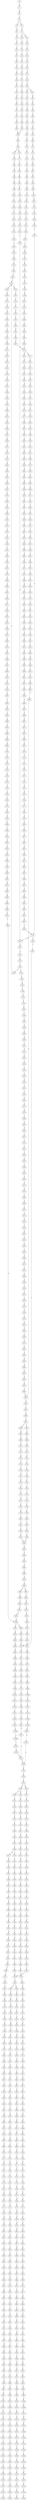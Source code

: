 strict digraph  {
	S0 -> S1 [ label = A ];
	S1 -> S2 [ label = A ];
	S2 -> S3 [ label = C ];
	S3 -> S4 [ label = C ];
	S3 -> S5 [ label = T ];
	S4 -> S6 [ label = G ];
	S5 -> S7 [ label = G ];
	S6 -> S8 [ label = G ];
	S7 -> S9 [ label = G ];
	S7 -> S10 [ label = C ];
	S8 -> S11 [ label = C ];
	S9 -> S12 [ label = C ];
	S10 -> S13 [ label = C ];
	S11 -> S14 [ label = C ];
	S12 -> S15 [ label = C ];
	S13 -> S16 [ label = C ];
	S14 -> S17 [ label = C ];
	S15 -> S18 [ label = C ];
	S16 -> S19 [ label = T ];
	S17 -> S20 [ label = A ];
	S18 -> S21 [ label = A ];
	S19 -> S22 [ label = A ];
	S20 -> S23 [ label = G ];
	S21 -> S24 [ label = G ];
	S22 -> S25 [ label = G ];
	S23 -> S26 [ label = T ];
	S24 -> S27 [ label = G ];
	S25 -> S28 [ label = G ];
	S26 -> S29 [ label = T ];
	S27 -> S30 [ label = T ];
	S28 -> S31 [ label = T ];
	S29 -> S32 [ label = G ];
	S30 -> S33 [ label = G ];
	S31 -> S34 [ label = G ];
	S32 -> S35 [ label = T ];
	S33 -> S36 [ label = C ];
	S33 -> S37 [ label = G ];
	S34 -> S38 [ label = T ];
	S35 -> S39 [ label = G ];
	S36 -> S40 [ label = G ];
	S37 -> S41 [ label = G ];
	S38 -> S42 [ label = G ];
	S39 -> S43 [ label = C ];
	S40 -> S44 [ label = C ];
	S41 -> S45 [ label = C ];
	S42 -> S46 [ label = C ];
	S43 -> S47 [ label = G ];
	S44 -> S48 [ label = G ];
	S45 -> S49 [ label = T ];
	S46 -> S50 [ label = G ];
	S47 -> S51 [ label = T ];
	S48 -> S52 [ label = T ];
	S49 -> S53 [ label = T ];
	S50 -> S54 [ label = T ];
	S51 -> S55 [ label = C ];
	S52 -> S56 [ label = C ];
	S53 -> S57 [ label = C ];
	S54 -> S58 [ label = C ];
	S55 -> S59 [ label = G ];
	S56 -> S60 [ label = G ];
	S57 -> S61 [ label = G ];
	S58 -> S62 [ label = G ];
	S59 -> S63 [ label = A ];
	S60 -> S64 [ label = T ];
	S61 -> S65 [ label = A ];
	S62 -> S63 [ label = A ];
	S63 -> S66 [ label = A ];
	S64 -> S67 [ label = G ];
	S65 -> S68 [ label = A ];
	S66 -> S69 [ label = C ];
	S67 -> S70 [ label = C ];
	S68 -> S71 [ label = C ];
	S69 -> S72 [ label = C ];
	S69 -> S73 [ label = A ];
	S70 -> S74 [ label = A ];
	S71 -> S75 [ label = A ];
	S72 -> S76 [ label = T ];
	S73 -> S77 [ label = C ];
	S74 -> S78 [ label = T ];
	S75 -> S79 [ label = C ];
	S76 -> S80 [ label = T ];
	S77 -> S81 [ label = C ];
	S78 -> S82 [ label = C ];
	S79 -> S83 [ label = G ];
	S80 -> S84 [ label = C ];
	S81 -> S85 [ label = C ];
	S82 -> S86 [ label = C ];
	S83 -> S87 [ label = C ];
	S84 -> S88 [ label = G ];
	S85 -> S89 [ label = G ];
	S86 -> S90 [ label = G ];
	S87 -> S91 [ label = G ];
	S88 -> S92 [ label = T ];
	S89 -> S93 [ label = T ];
	S90 -> S94 [ label = C ];
	S91 -> S95 [ label = C ];
	S92 -> S96 [ label = A ];
	S93 -> S97 [ label = A ];
	S94 -> S98 [ label = A ];
	S95 -> S99 [ label = A ];
	S96 -> S100 [ label = C ];
	S97 -> S101 [ label = C ];
	S98 -> S102 [ label = C ];
	S99 -> S103 [ label = C ];
	S100 -> S104 [ label = T ];
	S101 -> S105 [ label = G ];
	S102 -> S106 [ label = G ];
	S103 -> S107 [ label = G ];
	S104 -> S108 [ label = T ];
	S105 -> S109 [ label = T ];
	S106 -> S110 [ label = T ];
	S107 -> S111 [ label = T ];
	S108 -> S112 [ label = C ];
	S109 -> S113 [ label = C ];
	S110 -> S114 [ label = C ];
	S111 -> S115 [ label = C ];
	S112 -> S116 [ label = A ];
	S113 -> S117 [ label = C ];
	S114 -> S118 [ label = G ];
	S115 -> S119 [ label = C ];
	S116 -> S120 [ label = A ];
	S117 -> S121 [ label = A ];
	S118 -> S122 [ label = A ];
	S119 -> S123 [ label = A ];
	S120 -> S124 [ label = G ];
	S121 -> S125 [ label = G ];
	S122 -> S126 [ label = G ];
	S123 -> S127 [ label = G ];
	S124 -> S128 [ label = C ];
	S125 -> S129 [ label = C ];
	S126 -> S130 [ label = C ];
	S127 -> S131 [ label = C ];
	S128 -> S132 [ label = G ];
	S129 -> S133 [ label = G ];
	S130 -> S134 [ label = G ];
	S131 -> S135 [ label = T ];
	S131 -> S133 [ label = G ];
	S132 -> S136 [ label = A ];
	S133 -> S137 [ label = A ];
	S134 -> S138 [ label = A ];
	S135 -> S139 [ label = T ];
	S136 -> S140 [ label = G ];
	S137 -> S141 [ label = G ];
	S138 -> S142 [ label = G ];
	S139 -> S143 [ label = C ];
	S140 -> S144 [ label = T ];
	S141 -> S145 [ label = T ];
	S142 -> S146 [ label = T ];
	S143 -> S147 [ label = A ];
	S144 -> S148 [ label = C ];
	S145 -> S149 [ label = C ];
	S146 -> S150 [ label = C ];
	S147 -> S151 [ label = C ];
	S148 -> S152 [ label = C ];
	S149 -> S153 [ label = C ];
	S149 -> S154 [ label = T ];
	S150 -> S155 [ label = G ];
	S151 -> S156 [ label = G ];
	S152 -> S157 [ label = C ];
	S153 -> S157 [ label = C ];
	S154 -> S158 [ label = C ];
	S155 -> S159 [ label = A ];
	S156 -> S160 [ label = C ];
	S157 -> S161 [ label = T ];
	S157 -> S162 [ label = G ];
	S158 -> S163 [ label = G ];
	S159 -> S164 [ label = A ];
	S160 -> S165 [ label = C ];
	S161 -> S166 [ label = C ];
	S162 -> S167 [ label = C ];
	S163 -> S168 [ label = T ];
	S164 -> S169 [ label = C ];
	S165 -> S170 [ label = C ];
	S166 -> S171 [ label = C ];
	S167 -> S172 [ label = C ];
	S168 -> S173 [ label = C ];
	S169 -> S174 [ label = C ];
	S170 -> S175 [ label = T ];
	S171 -> S176 [ label = G ];
	S172 -> S177 [ label = T ];
	S173 -> S178 [ label = T ];
	S174 -> S179 [ label = T ];
	S175 -> S180 [ label = T ];
	S176 -> S181 [ label = G ];
	S177 -> S182 [ label = G ];
	S178 -> S183 [ label = G ];
	S179 -> S184 [ label = G ];
	S180 -> S185 [ label = C ];
	S181 -> S186 [ label = T ];
	S182 -> S187 [ label = T ];
	S183 -> S188 [ label = T ];
	S184 -> S189 [ label = T ];
	S185 -> S190 [ label = A ];
	S186 -> S191 [ label = C ];
	S187 -> S192 [ label = C ];
	S188 -> S193 [ label = T ];
	S189 -> S194 [ label = C ];
	S190 -> S195 [ label = T ];
	S191 -> S196 [ label = T ];
	S192 -> S197 [ label = G ];
	S193 -> S198 [ label = C ];
	S194 -> S199 [ label = G ];
	S195 -> S200 [ label = C ];
	S196 -> S201 [ label = G ];
	S197 -> S202 [ label = C ];
	S198 -> S203 [ label = C ];
	S199 -> S204 [ label = C ];
	S200 -> S205 [ label = C ];
	S201 -> S206 [ label = G ];
	S202 -> S207 [ label = G ];
	S203 -> S208 [ label = G ];
	S204 -> S209 [ label = G ];
	S205 -> S210 [ label = A ];
	S206 -> S211 [ label = A ];
	S207 -> S212 [ label = C ];
	S208 -> S213 [ label = T ];
	S209 -> S212 [ label = C ];
	S210 -> S214 [ label = G ];
	S211 -> S215 [ label = G ];
	S212 -> S216 [ label = G ];
	S212 -> S217 [ label = A ];
	S213 -> S218 [ label = G ];
	S214 -> S219 [ label = A ];
	S215 -> S220 [ label = G ];
	S216 -> S221 [ label = A ];
	S217 -> S222 [ label = A ];
	S218 -> S223 [ label = G ];
	S219 -> S224 [ label = A ];
	S220 -> S225 [ label = G ];
	S221 -> S226 [ label = G ];
	S222 -> S227 [ label = C ];
	S223 -> S228 [ label = C ];
	S224 -> S229 [ label = C ];
	S225 -> S230 [ label = T ];
	S226 -> S231 [ label = C ];
	S227 -> S232 [ label = C ];
	S228 -> S233 [ label = C ];
	S229 -> S234 [ label = C ];
	S230 -> S235 [ label = G ];
	S231 -> S236 [ label = A ];
	S232 -> S237 [ label = C ];
	S233 -> S238 [ label = C ];
	S234 -> S239 [ label = A ];
	S234 -> S240 [ label = G ];
	S235 -> S241 [ label = T ];
	S236 -> S242 [ label = G ];
	S237 -> S243 [ label = G ];
	S238 -> S244 [ label = G ];
	S239 -> S245 [ label = G ];
	S239 -> S246 [ label = C ];
	S240 -> S247 [ label = G ];
	S241 -> S248 [ label = T ];
	S242 -> S249 [ label = T ];
	S243 -> S250 [ label = T ];
	S244 -> S251 [ label = T ];
	S245 -> S252 [ label = A ];
	S246 -> S253 [ label = C ];
	S247 -> S254 [ label = A ];
	S248 -> S255 [ label = C ];
	S249 -> S256 [ label = G ];
	S250 -> S257 [ label = A ];
	S251 -> S258 [ label = C ];
	S252 -> S259 [ label = C ];
	S253 -> S260 [ label = A ];
	S254 -> S261 [ label = C ];
	S255 -> S262 [ label = C ];
	S256 -> S263 [ label = C ];
	S257 -> S264 [ label = C ];
	S258 -> S265 [ label = C ];
	S259 -> S266 [ label = T ];
	S260 -> S267 [ label = C ];
	S261 -> S268 [ label = G ];
	S262 -> S269 [ label = A ];
	S263 -> S270 [ label = A ];
	S264 -> S271 [ label = A ];
	S265 -> S272 [ label = A ];
	S266 -> S273 [ label = C ];
	S267 -> S274 [ label = C ];
	S268 -> S275 [ label = C ];
	S269 -> S276 [ label = G ];
	S270 -> S277 [ label = A ];
	S271 -> S278 [ label = G ];
	S272 -> S279 [ label = G ];
	S273 -> S280 [ label = C ];
	S274 -> S281 [ label = C ];
	S275 -> S282 [ label = C ];
	S276 -> S283 [ label = C ];
	S277 -> S284 [ label = C ];
	S278 -> S285 [ label = C ];
	S279 -> S286 [ label = T ];
	S280 -> S287 [ label = C ];
	S281 -> S288 [ label = C ];
	S282 -> S289 [ label = C ];
	S283 -> S290 [ label = A ];
	S284 -> S291 [ label = A ];
	S285 -> S292 [ label = A ];
	S286 -> S293 [ label = A ];
	S287 -> S294 [ label = A ];
	S288 -> S295 [ label = T ];
	S289 -> S296 [ label = A ];
	S290 -> S297 [ label = G ];
	S291 -> S298 [ label = G ];
	S292 -> S299 [ label = G ];
	S293 -> S300 [ label = G ];
	S294 -> S301 [ label = T ];
	S295 -> S302 [ label = T ];
	S296 -> S303 [ label = T ];
	S297 -> S304 [ label = A ];
	S298 -> S305 [ label = C ];
	S299 -> S306 [ label = G ];
	S300 -> S307 [ label = C ];
	S301 -> S308 [ label = C ];
	S302 -> S309 [ label = C ];
	S303 -> S310 [ label = C ];
	S304 -> S311 [ label = T ];
	S305 -> S312 [ label = T ];
	S306 -> S313 [ label = T ];
	S307 -> S314 [ label = T ];
	S308 -> S315 [ label = T ];
	S309 -> S316 [ label = C ];
	S309 -> S317 [ label = G ];
	S310 -> S318 [ label = G ];
	S311 -> S319 [ label = A ];
	S312 -> S320 [ label = A ];
	S313 -> S321 [ label = G ];
	S314 -> S322 [ label = C ];
	S315 -> S323 [ label = G ];
	S316 -> S324 [ label = T ];
	S317 -> S325 [ label = A ];
	S318 -> S326 [ label = T ];
	S319 -> S327 [ label = A ];
	S320 -> S328 [ label = C ];
	S321 -> S329 [ label = C ];
	S322 -> S330 [ label = C ];
	S323 -> S331 [ label = C ];
	S324 -> S332 [ label = G ];
	S325 -> S333 [ label = T ];
	S326 -> S334 [ label = C ];
	S327 -> S335 [ label = A ];
	S328 -> S336 [ label = G ];
	S329 -> S337 [ label = A ];
	S330 -> S338 [ label = A ];
	S331 -> S339 [ label = C ];
	S332 -> S340 [ label = T ];
	S333 -> S341 [ label = C ];
	S334 -> S342 [ label = C ];
	S335 -> S343 [ label = A ];
	S336 -> S344 [ label = A ];
	S337 -> S345 [ label = C ];
	S338 -> S346 [ label = C ];
	S339 -> S347 [ label = A ];
	S340 -> S348 [ label = C ];
	S341 -> S349 [ label = G ];
	S342 -> S350 [ label = T ];
	S343 -> S351 [ label = A ];
	S344 -> S352 [ label = G ];
	S345 -> S353 [ label = G ];
	S346 -> S354 [ label = C ];
	S347 -> S355 [ label = G ];
	S348 -> S356 [ label = C ];
	S349 -> S357 [ label = T ];
	S350 -> S358 [ label = C ];
	S351 -> S359 [ label = C ];
	S352 -> S360 [ label = A ];
	S353 -> S361 [ label = C ];
	S354 -> S362 [ label = G ];
	S355 -> S363 [ label = T ];
	S356 -> S364 [ label = T ];
	S357 -> S365 [ label = T ];
	S358 -> S366 [ label = T ];
	S359 -> S367 [ label = T ];
	S360 -> S368 [ label = A ];
	S361 -> S369 [ label = G ];
	S362 -> S370 [ label = G ];
	S363 -> S371 [ label = C ];
	S364 -> S372 [ label = T ];
	S365 -> S373 [ label = T ];
	S366 -> S374 [ label = T ];
	S367 -> S375 [ label = T ];
	S368 -> S376 [ label = C ];
	S369 -> S377 [ label = G ];
	S370 -> S378 [ label = A ];
	S371 -> S379 [ label = G ];
	S372 -> S380 [ label = G ];
	S373 -> S381 [ label = G ];
	S374 -> S382 [ label = C ];
	S375 -> S383 [ label = T ];
	S376 -> S384 [ label = T ];
	S377 -> S385 [ label = T ];
	S378 -> S386 [ label = C ];
	S379 -> S387 [ label = T ];
	S380 -> S388 [ label = T ];
	S381 -> S389 [ label = T ];
	S382 -> S390 [ label = T ];
	S383 -> S391 [ label = G ];
	S384 -> S392 [ label = G ];
	S385 -> S393 [ label = G ];
	S386 -> S394 [ label = G ];
	S387 -> S395 [ label = A ];
	S388 -> S396 [ label = A ];
	S389 -> S397 [ label = A ];
	S390 -> S398 [ label = C ];
	S391 -> S399 [ label = C ];
	S392 -> S400 [ label = G ];
	S393 -> S401 [ label = C ];
	S394 -> S402 [ label = T ];
	S395 -> S403 [ label = A ];
	S396 -> S404 [ label = G ];
	S397 -> S405 [ label = G ];
	S398 -> S406 [ label = G ];
	S399 -> S407 [ label = C ];
	S400 -> S408 [ label = C ];
	S401 -> S409 [ label = C ];
	S402 -> S410 [ label = C ];
	S403 -> S411 [ label = G ];
	S404 -> S412 [ label = G ];
	S405 -> S413 [ label = G ];
	S406 -> S414 [ label = G ];
	S407 -> S415 [ label = G ];
	S408 -> S416 [ label = G ];
	S409 -> S417 [ label = G ];
	S410 -> S418 [ label = G ];
	S411 -> S419 [ label = A ];
	S412 -> S420 [ label = A ];
	S413 -> S421 [ label = A ];
	S414 -> S422 [ label = A ];
	S415 -> S423 [ label = T ];
	S416 -> S424 [ label = C ];
	S417 -> S425 [ label = C ];
	S418 -> S426 [ label = T ];
	S419 -> S427 [ label = C ];
	S420 -> S428 [ label = G ];
	S421 -> S429 [ label = A ];
	S422 -> S430 [ label = G ];
	S423 -> S431 [ label = A ];
	S424 -> S432 [ label = A ];
	S425 -> S433 [ label = A ];
	S426 -> S434 [ label = G ];
	S427 -> S435 [ label = G ];
	S428 -> S436 [ label = A ];
	S429 -> S437 [ label = A ];
	S430 -> S438 [ label = A ];
	S431 -> S439 [ label = G ];
	S432 -> S440 [ label = G ];
	S433 -> S441 [ label = A ];
	S434 -> S442 [ label = A ];
	S435 -> S443 [ label = G ];
	S436 -> S444 [ label = G ];
	S437 -> S445 [ label = G ];
	S438 -> S446 [ label = G ];
	S439 -> S447 [ label = C ];
	S440 -> S448 [ label = C ];
	S441 -> S449 [ label = C ];
	S442 -> S450 [ label = C ];
	S443 -> S451 [ label = C ];
	S444 -> S452 [ label = G ];
	S445 -> S453 [ label = G ];
	S446 -> S454 [ label = G ];
	S447 -> S455 [ label = C ];
	S448 -> S456 [ label = G ];
	S449 -> S457 [ label = C ];
	S450 -> S458 [ label = C ];
	S451 -> S459 [ label = T ];
	S452 -> S460 [ label = T ];
	S453 -> S461 [ label = T ];
	S454 -> S462 [ label = T ];
	S455 -> S463 [ label = G ];
	S456 -> S464 [ label = G ];
	S457 -> S465 [ label = A ];
	S458 -> S466 [ label = G ];
	S459 -> S467 [ label = C ];
	S460 -> S468 [ label = C ];
	S461 -> S469 [ label = C ];
	S462 -> S470 [ label = C ];
	S463 -> S471 [ label = G ];
	S464 -> S472 [ label = G ];
	S465 -> S473 [ label = G ];
	S466 -> S474 [ label = G ];
	S467 -> S475 [ label = T ];
	S468 -> S476 [ label = C ];
	S469 -> S477 [ label = C ];
	S470 -> S476 [ label = C ];
	S471 -> S478 [ label = T ];
	S472 -> S479 [ label = T ];
	S473 -> S480 [ label = T ];
	S474 -> S481 [ label = T ];
	S475 -> S482 [ label = C ];
	S476 -> S483 [ label = C ];
	S477 -> S484 [ label = C ];
	S478 -> S485 [ label = G ];
	S479 -> S486 [ label = G ];
	S480 -> S487 [ label = C ];
	S481 -> S488 [ label = C ];
	S482 -> S489 [ label = G ];
	S483 -> S490 [ label = A ];
	S483 -> S491 [ label = G ];
	S484 -> S492 [ label = G ];
	S485 -> S493 [ label = A ];
	S486 -> S494 [ label = C ];
	S487 -> S495 [ label = G ];
	S488 -> S496 [ label = G ];
	S489 -> S497 [ label = A ];
	S490 -> S498 [ label = G ];
	S491 -> S499 [ label = G ];
	S492 -> S500 [ label = A ];
	S493 -> S501 [ label = C ];
	S494 -> S502 [ label = C ];
	S495 -> S503 [ label = C ];
	S496 -> S504 [ label = C ];
	S497 -> S505 [ label = A ];
	S498 -> S506 [ label = A ];
	S499 -> S507 [ label = A ];
	S500 -> S508 [ label = A ];
	S501 -> S509 [ label = G ];
	S502 -> S510 [ label = G ];
	S503 -> S511 [ label = G ];
	S504 -> S512 [ label = G ];
	S505 -> S513 [ label = G ];
	S506 -> S514 [ label = G ];
	S507 -> S515 [ label = G ];
	S508 -> S516 [ label = G ];
	S509 -> S517 [ label = T ];
	S510 -> S518 [ label = C ];
	S511 -> S519 [ label = C ];
	S512 -> S520 [ label = T ];
	S513 -> S521 [ label = T ];
	S514 -> S522 [ label = C ];
	S515 -> S523 [ label = G ];
	S516 -> S524 [ label = T ];
	S517 -> S525 [ label = G ];
	S518 -> S526 [ label = C ];
	S519 -> S527 [ label = A ];
	S520 -> S528 [ label = A ];
	S521 -> S529 [ label = C ];
	S522 -> S530 [ label = C ];
	S523 -> S531 [ label = C ];
	S524 -> S532 [ label = C ];
	S525 -> S533 [ label = G ];
	S526 -> S534 [ label = G ];
	S527 -> S535 [ label = G ];
	S528 -> S536 [ label = G ];
	S529 -> S537 [ label = G ];
	S530 -> S538 [ label = A ];
	S531 -> S539 [ label = G ];
	S532 -> S540 [ label = G ];
	S533 -> S541 [ label = G ];
	S534 -> S542 [ label = G ];
	S535 -> S543 [ label = C ];
	S536 -> S544 [ label = C ];
	S537 -> S545 [ label = C ];
	S538 -> S546 [ label = C ];
	S539 -> S547 [ label = T ];
	S540 -> S548 [ label = A ];
	S541 -> S549 [ label = T ];
	S542 -> S550 [ label = T ];
	S543 -> S551 [ label = C ];
	S544 -> S552 [ label = C ];
	S545 -> S553 [ label = G ];
	S546 -> S554 [ label = G ];
	S547 -> S555 [ label = G ];
	S548 -> S556 [ label = G ];
	S549 -> S557 [ label = A ];
	S550 -> S558 [ label = G ];
	S551 -> S559 [ label = G ];
	S552 -> S560 [ label = G ];
	S553 -> S561 [ label = G ];
	S554 -> S562 [ label = G ];
	S555 -> S563 [ label = G ];
	S556 -> S564 [ label = G ];
	S557 -> S565 [ label = C ];
	S558 -> S566 [ label = G ];
	S559 -> S567 [ label = G ];
	S560 -> S568 [ label = C ];
	S561 -> S569 [ label = C ];
	S562 -> S570 [ label = T ];
	S563 -> S571 [ label = T ];
	S564 -> S572 [ label = T ];
	S565 -> S573 [ label = T ];
	S566 -> S574 [ label = T ];
	S567 -> S575 [ label = T ];
	S568 -> S576 [ label = T ];
	S569 -> S577 [ label = T ];
	S570 -> S578 [ label = T ];
	S571 -> S579 [ label = A ];
	S572 -> S580 [ label = A ];
	S573 -> S581 [ label = A ];
	S574 -> S582 [ label = G ];
	S575 -> S583 [ label = G ];
	S576 -> S584 [ label = G ];
	S577 -> S585 [ label = A ];
	S578 -> S586 [ label = A ];
	S579 -> S587 [ label = T ];
	S580 -> S588 [ label = T ];
	S581 -> S589 [ label = T ];
	S582 -> S590 [ label = G ];
	S583 -> S591 [ label = G ];
	S584 -> S592 [ label = G ];
	S585 -> S593 [ label = T ];
	S586 -> S594 [ label = C ];
	S587 -> S595 [ label = G ];
	S588 -> S596 [ label = A ];
	S589 -> S597 [ label = T ];
	S590 -> S598 [ label = A ];
	S591 -> S599 [ label = A ];
	S592 -> S600 [ label = A ];
	S593 -> S601 [ label = A ];
	S594 -> S602 [ label = T ];
	S595 -> S603 [ label = A ];
	S596 -> S604 [ label = A ];
	S597 -> S605 [ label = G ];
	S598 -> S606 [ label = A ];
	S599 -> S607 [ label = A ];
	S600 -> S608 [ label = A ];
	S601 -> S609 [ label = G ];
	S602 -> S610 [ label = G ];
	S603 -> S611 [ label = G ];
	S604 -> S612 [ label = G ];
	S605 -> S613 [ label = G ];
	S606 -> S614 [ label = C ];
	S607 -> S615 [ label = G ];
	S608 -> S616 [ label = G ];
	S609 -> S617 [ label = T ];
	S610 -> S618 [ label = C ];
	S611 -> S619 [ label = C ];
	S612 -> S620 [ label = T ];
	S613 -> S621 [ label = A ];
	S614 -> S622 [ label = C ];
	S615 -> S623 [ label = A ];
	S616 -> S624 [ label = A ];
	S617 -> S625 [ label = A ];
	S618 -> S626 [ label = A ];
	S619 -> S627 [ label = G ];
	S620 -> S628 [ label = C ];
	S621 -> S629 [ label = A ];
	S622 -> S630 [ label = T ];
	S623 -> S631 [ label = A ];
	S624 -> S632 [ label = A ];
	S625 -> S633 [ label = G ];
	S626 -> S634 [ label = G ];
	S627 -> S635 [ label = G ];
	S628 -> S636 [ label = G ];
	S629 -> S637 [ label = C ];
	S630 -> S638 [ label = C ];
	S631 -> S639 [ label = C ];
	S632 -> S640 [ label = C ];
	S633 -> S641 [ label = C ];
	S634 -> S642 [ label = A ];
	S635 -> S643 [ label = T ];
	S636 -> S644 [ label = T ];
	S637 -> S645 [ label = G ];
	S638 -> S646 [ label = G ];
	S639 -> S647 [ label = G ];
	S640 -> S647 [ label = G ];
	S641 -> S648 [ label = C ];
	S642 -> S649 [ label = C ];
	S643 -> S650 [ label = C ];
	S644 -> S651 [ label = G ];
	S645 -> S652 [ label = G ];
	S646 -> S653 [ label = G ];
	S647 -> S654 [ label = G ];
	S648 -> S655 [ label = G ];
	S649 -> S656 [ label = G ];
	S650 -> S657 [ label = G ];
	S651 -> S658 [ label = G ];
	S652 -> S659 [ label = T ];
	S653 -> S660 [ label = C ];
	S654 -> S661 [ label = C ];
	S655 -> S662 [ label = A ];
	S656 -> S663 [ label = G ];
	S657 -> S664 [ label = C ];
	S658 -> S665 [ label = T ];
	S659 -> S666 [ label = A ];
	S660 -> S667 [ label = A ];
	S661 -> S668 [ label = A ];
	S662 -> S669 [ label = A ];
	S663 -> S670 [ label = A ];
	S664 -> S671 [ label = A ];
	S665 -> S672 [ label = A ];
	S666 -> S673 [ label = C ];
	S667 -> S674 [ label = C ];
	S668 -> S675 [ label = C ];
	S669 -> S676 [ label = A ];
	S670 -> S677 [ label = C ];
	S671 -> S678 [ label = C ];
	S672 -> S679 [ label = C ];
	S673 -> S680 [ label = G ];
	S674 -> S681 [ label = G ];
	S675 -> S682 [ label = C ];
	S675 -> S683 [ label = T ];
	S676 -> S684 [ label = C ];
	S677 -> S685 [ label = A ];
	S678 -> S686 [ label = G ];
	S679 -> S687 [ label = C ];
	S680 -> S688 [ label = A ];
	S681 -> S689 [ label = C ];
	S682 -> S690 [ label = G ];
	S683 -> S691 [ label = G ];
	S684 -> S692 [ label = C ];
	S685 -> S693 [ label = C ];
	S686 -> S694 [ label = C ];
	S687 -> S695 [ label = G ];
	S688 -> S696 [ label = A ];
	S689 -> S697 [ label = G ];
	S690 -> S698 [ label = G ];
	S691 -> S699 [ label = G ];
	S692 -> S700 [ label = C ];
	S693 -> S701 [ label = A ];
	S694 -> S702 [ label = G ];
	S695 -> S703 [ label = G ];
	S696 -> S704 [ label = G ];
	S697 -> S705 [ label = C ];
	S698 -> S706 [ label = G ];
	S699 -> S707 [ label = G ];
	S700 -> S708 [ label = C ];
	S701 -> S709 [ label = C ];
	S702 -> S710 [ label = C ];
	S703 -> S711 [ label = T ];
	S704 -> S712 [ label = A ];
	S705 -> S713 [ label = G ];
	S706 -> S714 [ label = A ];
	S707 -> S715 [ label = A ];
	S708 -> S716 [ label = G ];
	S709 -> S717 [ label = C ];
	S710 -> S718 [ label = G ];
	S711 -> S719 [ label = G ];
	S712 -> S720 [ label = A ];
	S713 -> S721 [ label = C ];
	S714 -> S722 [ label = A ];
	S715 -> S723 [ label = A ];
	S716 -> S724 [ label = A ];
	S717 -> S725 [ label = T ];
	S718 -> S726 [ label = G ];
	S719 -> S727 [ label = G ];
	S720 -> S728 [ label = G ];
	S721 -> S729 [ label = G ];
	S722 -> S730 [ label = T ];
	S723 -> S731 [ label = C ];
	S724 -> S732 [ label = C ];
	S725 -> S733 [ label = C ];
	S726 -> S734 [ label = C ];
	S727 -> S735 [ label = T ];
	S728 -> S736 [ label = T ];
	S729 -> S737 [ label = T ];
	S730 -> S738 [ label = T ];
	S731 -> S739 [ label = T ];
	S732 -> S740 [ label = T ];
	S733 -> S741 [ label = T ];
	S734 -> S742 [ label = T ];
	S735 -> S743 [ label = T ];
	S736 -> S744 [ label = G ];
	S737 -> S745 [ label = C ];
	S738 -> S746 [ label = G ];
	S739 -> S747 [ label = G ];
	S740 -> S748 [ label = A ];
	S741 -> S749 [ label = A ];
	S742 -> S750 [ label = G ];
	S743 -> S751 [ label = A ];
	S744 -> S752 [ label = T ];
	S745 -> S753 [ label = G ];
	S746 -> S754 [ label = A ];
	S747 -> S755 [ label = G ];
	S748 -> S756 [ label = G ];
	S749 -> S757 [ label = G ];
	S750 -> S758 [ label = G ];
	S751 -> S759 [ label = G ];
	S752 -> S760 [ label = C ];
	S753 -> S761 [ label = A ];
	S754 -> S762 [ label = A ];
	S755 -> S763 [ label = A ];
	S756 -> S764 [ label = A ];
	S757 -> S765 [ label = A ];
	S758 -> S766 [ label = A ];
	S759 -> S767 [ label = A ];
	S760 -> S768 [ label = C ];
	S761 -> S769 [ label = C ];
	S762 -> S770 [ label = C ];
	S763 -> S771 [ label = C ];
	S764 -> S772 [ label = A ];
	S765 -> S773 [ label = A ];
	S766 -> S774 [ label = A ];
	S767 -> S775 [ label = A ];
	S768 -> S776 [ label = T ];
	S769 -> S777 [ label = G ];
	S770 -> S778 [ label = C ];
	S771 -> S779 [ label = C ];
	S772 -> S780 [ label = T ];
	S773 -> S781 [ label = C ];
	S774 -> S782 [ label = T ];
	S775 -> S783 [ label = G ];
	S776 -> S784 [ label = G ];
	S777 -> S785 [ label = C ];
	S778 -> S786 [ label = C ];
	S779 -> S787 [ label = C ];
	S780 -> S788 [ label = C ];
	S781 -> S789 [ label = G ];
	S782 -> S790 [ label = G ];
	S783 -> S791 [ label = G ];
	S784 -> S792 [ label = G ];
	S785 -> S793 [ label = G ];
	S786 -> S794 [ label = G ];
	S787 -> S795 [ label = G ];
	S788 -> S796 [ label = G ];
	S789 -> S797 [ label = A ];
	S790 -> S798 [ label = G ];
	S791 -> S799 [ label = G ];
	S792 -> S800 [ label = C ];
	S793 -> S801 [ label = C ];
	S794 -> S802 [ label = T ];
	S795 -> S803 [ label = T ];
	S796 -> S804 [ label = G ];
	S797 -> S805 [ label = G ];
	S798 -> S806 [ label = G ];
	S799 -> S807 [ label = G ];
	S800 -> S808 [ label = C ];
	S801 -> S809 [ label = C ];
	S802 -> S810 [ label = C ];
	S803 -> S811 [ label = C ];
	S804 -> S812 [ label = G ];
	S805 -> S813 [ label = G ];
	S806 -> S814 [ label = G ];
	S807 -> S815 [ label = G ];
	S808 -> S816 [ label = T ];
	S809 -> S817 [ label = T ];
	S810 -> S818 [ label = T ];
	S811 -> S819 [ label = T ];
	S812 -> S820 [ label = T ];
	S813 -> S821 [ label = T ];
	S814 -> S822 [ label = T ];
	S815 -> S823 [ label = T ];
	S816 -> S824 [ label = G ];
	S817 -> S825 [ label = C ];
	S818 -> S826 [ label = C ];
	S819 -> S827 [ label = C ];
	S820 -> S828 [ label = A ];
	S821 -> S829 [ label = G ];
	S822 -> S830 [ label = C ];
	S823 -> S831 [ label = C ];
	S824 -> S832 [ label = G ];
	S825 -> S833 [ label = G ];
	S826 -> S834 [ label = G ];
	S827 -> S834 [ label = G ];
	S828 -> S835 [ label = T ];
	S829 -> S836 [ label = T ];
	S830 -> S837 [ label = C ];
	S831 -> S838 [ label = C ];
	S832 -> S839 [ label = G ];
	S833 -> S840 [ label = G ];
	S834 -> S841 [ label = G ];
	S835 -> S842 [ label = C ];
	S836 -> S843 [ label = C ];
	S837 -> S844 [ label = G ];
	S838 -> S845 [ label = G ];
	S839 -> S846 [ label = T ];
	S840 -> S847 [ label = G ];
	S841 -> S848 [ label = C ];
	S842 -> S849 [ label = C ];
	S843 -> S850 [ label = C ];
	S844 -> S851 [ label = C ];
	S845 -> S852 [ label = T ];
	S846 -> S853 [ label = C ];
	S847 -> S854 [ label = C ];
	S848 -> S855 [ label = A ];
	S849 -> S856 [ label = C ];
	S850 -> S857 [ label = C ];
	S851 -> S858 [ label = C ];
	S852 -> S859 [ label = C ];
	S853 -> S860 [ label = C ];
	S854 -> S861 [ label = T ];
	S855 -> S862 [ label = C ];
	S856 -> S863 [ label = G ];
	S857 -> S864 [ label = T ];
	S858 -> S865 [ label = G ];
	S859 -> S866 [ label = G ];
	S860 -> S867 [ label = C ];
	S861 -> S868 [ label = C ];
	S862 -> S869 [ label = C ];
	S863 -> S870 [ label = A ];
	S864 -> S871 [ label = G ];
	S865 -> S872 [ label = G ];
	S866 -> S873 [ label = G ];
	S867 -> S874 [ label = G ];
	S868 -> S875 [ label = A ];
	S869 -> S876 [ label = G ];
	S870 -> S877 [ label = A ];
	S871 -> S878 [ label = T ];
	S872 -> S879 [ label = A ];
	S873 -> S880 [ label = A ];
	S874 -> S881 [ label = A ];
	S875 -> S882 [ label = C ];
	S876 -> S883 [ label = A ];
	S877 -> S884 [ label = A ];
	S878 -> S885 [ label = C ];
	S879 -> S886 [ label = A ];
	S880 -> S887 [ label = A ];
	S881 -> S888 [ label = G ];
	S882 -> S889 [ label = G ];
	S883 -> S890 [ label = G ];
	S883 -> S891 [ label = A ];
	S884 -> S892 [ label = G ];
	S885 -> S893 [ label = C ];
	S886 -> S894 [ label = C ];
	S887 -> S895 [ label = C ];
	S888 -> S896 [ label = T ];
	S889 -> S897 [ label = T ];
	S890 -> S898 [ label = T ];
	S891 -> S899 [ label = T ];
	S892 -> S900 [ label = T ];
	S893 -> S901 [ label = T ];
	S894 -> S902 [ label = T ];
	S895 -> S903 [ label = T ];
	S896 -> S904 [ label = C ];
	S897 -> S905 [ label = C ];
	S898 -> S906 [ label = C ];
	S899 -> S907 [ label = G ];
	S900 -> S908 [ label = G ];
	S901 -> S909 [ label = A ];
	S902 -> S910 [ label = G ];
	S903 -> S911 [ label = A ];
	S904 -> S912 [ label = C ];
	S905 -> S913 [ label = C ];
	S906 -> S914 [ label = C ];
	S907 -> S915 [ label = T ];
	S908 -> S916 [ label = T ];
	S909 -> S917 [ label = C ];
	S910 -> S918 [ label = C ];
	S911 -> S919 [ label = C ];
	S912 -> S920 [ label = A ];
	S913 -> S921 [ label = A ];
	S914 -> S922 [ label = A ];
	S915 -> S923 [ label = A ];
	S916 -> S924 [ label = C ];
	S917 -> S925 [ label = T ];
	S918 -> S926 [ label = A ];
	S919 -> S927 [ label = A ];
	S920 -> S928 [ label = G ];
	S921 -> S929 [ label = G ];
	S922 -> S928 [ label = G ];
	S923 -> S930 [ label = G ];
	S924 -> S931 [ label = G ];
	S925 -> S932 [ label = A ];
	S926 -> S933 [ label = A ];
	S927 -> S934 [ label = A ];
	S928 -> S935 [ label = T ];
	S928 -> S936 [ label = C ];
	S929 -> S131 [ label = C ];
	S930 -> S937 [ label = T ];
	S931 -> S938 [ label = T ];
	S932 -> S939 [ label = C ];
	S933 -> S940 [ label = C ];
	S934 -> S941 [ label = C ];
	S935 -> S942 [ label = A ];
	S936 -> S943 [ label = T ];
	S937 -> S944 [ label = T ];
	S938 -> S945 [ label = C ];
	S939 -> S946 [ label = C ];
	S940 -> S947 [ label = C ];
	S941 -> S948 [ label = G ];
	S942 -> S949 [ label = G ];
	S943 -> S950 [ label = T ];
	S944 -> S951 [ label = T ];
	S945 -> S952 [ label = G ];
	S946 -> S953 [ label = A ];
	S947 -> S954 [ label = A ];
	S948 -> S955 [ label = A ];
	S949 -> S956 [ label = G ];
	S950 -> S143 [ label = C ];
	S951 -> S957 [ label = C ];
	S952 -> S958 [ label = G ];
	S953 -> S959 [ label = G ];
	S954 -> S960 [ label = G ];
	S955 -> S961 [ label = A ];
	S956 -> S962 [ label = G ];
	S957 -> S963 [ label = A ];
	S958 -> S964 [ label = A ];
	S959 -> S965 [ label = G ];
	S960 -> S966 [ label = A ];
	S961 -> S967 [ label = A ];
	S962 -> S968 [ label = T ];
	S963 -> S969 [ label = C ];
	S964 -> S970 [ label = A ];
	S965 -> S971 [ label = A ];
	S966 -> S972 [ label = A ];
	S967 -> S973 [ label = A ];
	S968 -> S974 [ label = C ];
	S969 -> S975 [ label = T ];
	S970 -> S976 [ label = C ];
	S971 -> S977 [ label = G ];
	S972 -> S978 [ label = C ];
	S973 -> S979 [ label = C ];
	S974 -> S980 [ label = A ];
	S975 -> S981 [ label = C ];
	S976 -> S982 [ label = A ];
	S977 -> S983 [ label = A ];
	S978 -> S984 [ label = A ];
	S979 -> S985 [ label = A ];
	S980 -> S986 [ label = C ];
	S981 -> S987 [ label = C ];
	S982 -> S988 [ label = G ];
	S983 -> S989 [ label = G ];
	S984 -> S990 [ label = G ];
	S985 -> S991 [ label = G ];
	S986 -> S992 [ label = T ];
	S987 -> S993 [ label = T ];
	S988 -> S994 [ label = G ];
	S989 -> S995 [ label = T ];
	S990 -> S996 [ label = C ];
	S991 -> S997 [ label = A ];
	S992 -> S998 [ label = C ];
	S993 -> S999 [ label = T ];
	S994 -> S1000 [ label = A ];
	S995 -> S1001 [ label = C ];
	S996 -> S1002 [ label = C ];
	S997 -> S1003 [ label = A ];
	S998 -> S1004 [ label = G ];
	S999 -> S1005 [ label = T ];
	S1000 -> S1006 [ label = A ];
	S1001 -> S1007 [ label = A ];
	S1002 -> S1008 [ label = G ];
	S1003 -> S1009 [ label = G ];
	S1004 -> S1010 [ label = C ];
	S1005 -> S1011 [ label = C ];
	S1006 -> S1012 [ label = T ];
	S1007 -> S1013 [ label = G ];
	S1008 -> S1014 [ label = T ];
	S1009 -> S1015 [ label = G ];
	S1010 -> S1016 [ label = T ];
	S1011 -> S1017 [ label = A ];
	S1012 -> S1018 [ label = A ];
	S1013 -> S1019 [ label = G ];
	S1014 -> S1020 [ label = C ];
	S1015 -> S1021 [ label = G ];
	S1016 -> S1022 [ label = T ];
	S1017 -> S1023 [ label = T ];
	S1018 -> S1024 [ label = G ];
	S1019 -> S1025 [ label = A ];
	S1020 -> S1026 [ label = C ];
	S1021 -> S1027 [ label = G ];
	S1022 -> S1028 [ label = C ];
	S1023 -> S1029 [ label = C ];
	S1024 -> S1030 [ label = T ];
	S1025 -> S1031 [ label = C ];
	S1026 -> S1032 [ label = T ];
	S1027 -> S1033 [ label = T ];
	S1028 -> S1034 [ label = A ];
	S1029 -> S1035 [ label = C ];
	S1030 -> S1036 [ label = C ];
	S1031 -> S1037 [ label = C ];
	S1032 -> S1038 [ label = C ];
	S1033 -> S1039 [ label = C ];
	S1034 -> S1040 [ label = T ];
	S1035 -> S1041 [ label = A ];
	S1036 -> S1042 [ label = T ];
	S1037 -> S1043 [ label = A ];
	S1038 -> S1044 [ label = T ];
	S1039 -> S1045 [ label = T ];
	S1040 -> S1046 [ label = C ];
	S1041 -> S1047 [ label = G ];
	S1042 -> S1048 [ label = C ];
	S1043 -> S1049 [ label = G ];
	S1044 -> S1050 [ label = G ];
	S1045 -> S1051 [ label = C ];
	S1046 -> S1052 [ label = C ];
	S1047 -> S219 [ label = A ];
	S1048 -> S1053 [ label = T ];
	S1049 -> S1054 [ label = T ];
	S1050 -> S1055 [ label = T ];
	S1051 -> S1056 [ label = T ];
	S1052 -> S1057 [ label = A ];
	S1053 -> S1058 [ label = C ];
	S1054 -> S1059 [ label = C ];
	S1055 -> S1060 [ label = C ];
	S1056 -> S1061 [ label = C ];
	S1057 -> S214 [ label = G ];
	S1058 -> S1062 [ label = T ];
	S1059 -> S1063 [ label = T ];
	S1060 -> S1064 [ label = G ];
	S1061 -> S1065 [ label = G ];
	S1062 -> S1066 [ label = G ];
	S1063 -> S1067 [ label = C ];
	S1064 -> S1068 [ label = T ];
	S1065 -> S1069 [ label = T ];
	S1066 -> S1070 [ label = A ];
	S1067 -> S1071 [ label = T ];
	S1068 -> S1072 [ label = G ];
	S1069 -> S1073 [ label = G ];
	S1070 -> S1074 [ label = G ];
	S1071 -> S1075 [ label = G ];
	S1072 -> S1076 [ label = G ];
	S1073 -> S1077 [ label = G ];
	S1074 -> S1078 [ label = T ];
	S1075 -> S1079 [ label = T ];
	S1076 -> S1080 [ label = T ];
	S1077 -> S1081 [ label = T ];
	S1078 -> S1082 [ label = A ];
	S1079 -> S1083 [ label = A ];
	S1080 -> S1084 [ label = A ];
	S1081 -> S1085 [ label = A ];
}
